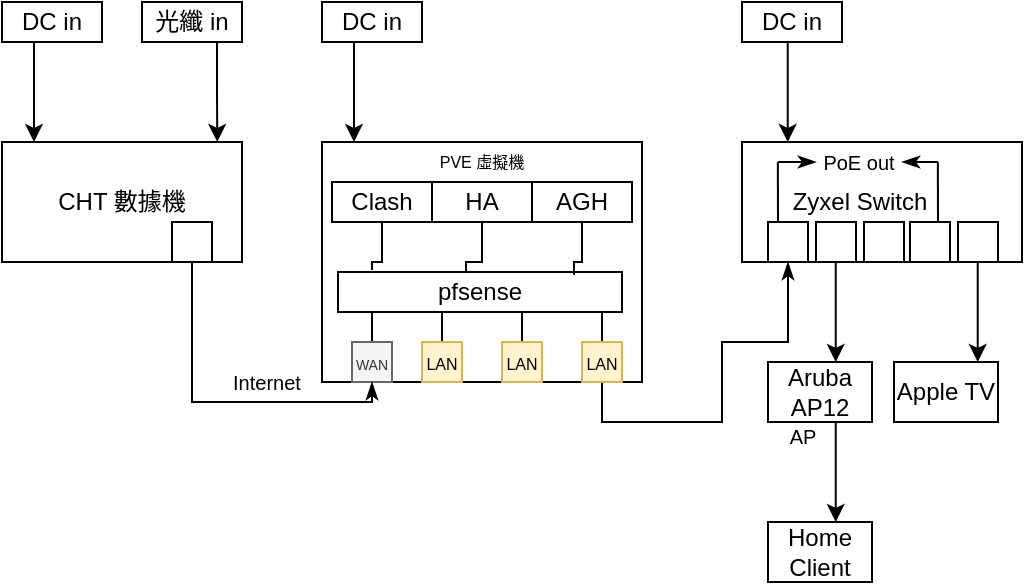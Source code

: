 <mxfile version="16.5.6" type="github"><diagram id="lQlvwoSxPYVBIgBihqYX" name="第1頁"><mxGraphModel dx="878" dy="550" grid="1" gridSize="10" guides="1" tooltips="1" connect="1" arrows="1" fold="1" page="1" pageScale="1" pageWidth="1169" pageHeight="827" math="0" shadow="0"><root><mxCell id="0"/><mxCell id="1" parent="0"/><mxCell id="x4cp4BKuBTiVMxqLc3rT-6" style="edgeStyle=orthogonalEdgeStyle;rounded=0;orthogonalLoop=1;jettySize=auto;html=1;exitX=0.5;exitY=1;exitDx=0;exitDy=0;entryX=0.25;entryY=0;entryDx=0;entryDy=0;" parent="1" edge="1"><mxGeometry relative="1" as="geometry"><mxPoint x="96" y="110" as="sourcePoint"/><mxPoint x="96" y="160.0" as="targetPoint"/></mxGeometry></mxCell><mxCell id="x4cp4BKuBTiVMxqLc3rT-2" value="DC in" style="rounded=0;whiteSpace=wrap;html=1;" parent="1" vertex="1"><mxGeometry x="80" y="90" width="50" height="20" as="geometry"/></mxCell><mxCell id="x4cp4BKuBTiVMxqLc3rT-5" value="CHT 數據機" style="rounded=0;whiteSpace=wrap;html=1;" parent="1" vertex="1"><mxGeometry x="80" y="160" width="120" height="60" as="geometry"/></mxCell><mxCell id="x4cp4BKuBTiVMxqLc3rT-8" style="edgeStyle=orthogonalEdgeStyle;rounded=0;orthogonalLoop=1;jettySize=auto;html=1;exitX=0.75;exitY=1;exitDx=0;exitDy=0;entryX=0.897;entryY=0;entryDx=0;entryDy=0;entryPerimeter=0;" parent="1" source="x4cp4BKuBTiVMxqLc3rT-7" target="x4cp4BKuBTiVMxqLc3rT-5" edge="1"><mxGeometry relative="1" as="geometry"/></mxCell><mxCell id="x4cp4BKuBTiVMxqLc3rT-7" value="光纖 in" style="rounded=0;whiteSpace=wrap;html=1;" parent="1" vertex="1"><mxGeometry x="150" y="90" width="50" height="20" as="geometry"/></mxCell><mxCell id="x4cp4BKuBTiVMxqLc3rT-9" value="" style="rounded=0;whiteSpace=wrap;html=1;" parent="1" vertex="1"><mxGeometry x="240" y="160" width="160" height="120" as="geometry"/></mxCell><mxCell id="x4cp4BKuBTiVMxqLc3rT-10" style="edgeStyle=orthogonalEdgeStyle;rounded=0;orthogonalLoop=1;jettySize=auto;html=1;exitX=0.5;exitY=1;exitDx=0;exitDy=0;entryX=0.25;entryY=0;entryDx=0;entryDy=0;" parent="1" edge="1"><mxGeometry relative="1" as="geometry"><mxPoint x="256" y="110" as="sourcePoint"/><mxPoint x="256" y="160.0" as="targetPoint"/></mxGeometry></mxCell><mxCell id="x4cp4BKuBTiVMxqLc3rT-11" value="DC in" style="rounded=0;whiteSpace=wrap;html=1;" parent="1" vertex="1"><mxGeometry x="240" y="90" width="50" height="20" as="geometry"/></mxCell><mxCell id="7k1Z_D9zOnMGs40ueJ2x-14" value="" style="edgeStyle=orthogonalEdgeStyle;rounded=0;orthogonalLoop=1;jettySize=auto;html=1;endArrow=none;endFill=0;entryX=0.119;entryY=0.989;entryDx=0;entryDy=0;entryPerimeter=0;" parent="1" source="x4cp4BKuBTiVMxqLc3rT-28" target="7k1Z_D9zOnMGs40ueJ2x-2" edge="1"><mxGeometry relative="1" as="geometry"/></mxCell><mxCell id="x4cp4BKuBTiVMxqLc3rT-28" value="&lt;font style=&quot;font-size: 7px&quot;&gt;WAN&lt;/font&gt;" style="whiteSpace=wrap;html=1;aspect=fixed;fillColor=#f5f5f5;strokeColor=#666666;fontColor=#333333;" parent="1" vertex="1"><mxGeometry x="255" y="260" width="20" height="20" as="geometry"/></mxCell><mxCell id="7k1Z_D9zOnMGs40ueJ2x-13" value="" style="edgeStyle=orthogonalEdgeStyle;rounded=0;orthogonalLoop=1;jettySize=auto;html=1;endArrow=none;endFill=0;" parent="1" source="x4cp4BKuBTiVMxqLc3rT-29" edge="1"><mxGeometry relative="1" as="geometry"><mxPoint x="300" y="240" as="targetPoint"/></mxGeometry></mxCell><mxCell id="x4cp4BKuBTiVMxqLc3rT-29" value="&lt;font style=&quot;font-size: 8px&quot;&gt;LAN&lt;/font&gt;" style="whiteSpace=wrap;html=1;aspect=fixed;fillColor=#fff2cc;strokeColor=#d6b656;" parent="1" vertex="1"><mxGeometry x="290" y="260" width="20" height="20" as="geometry"/></mxCell><mxCell id="7k1Z_D9zOnMGs40ueJ2x-15" style="edgeStyle=orthogonalEdgeStyle;rounded=0;orthogonalLoop=1;jettySize=auto;html=1;entryX=0.648;entryY=1.026;entryDx=0;entryDy=0;entryPerimeter=0;endArrow=none;endFill=0;" parent="1" source="x4cp4BKuBTiVMxqLc3rT-30" target="7k1Z_D9zOnMGs40ueJ2x-2" edge="1"><mxGeometry relative="1" as="geometry"/></mxCell><mxCell id="x4cp4BKuBTiVMxqLc3rT-30" value="&lt;span style=&quot;font-size: 8px&quot;&gt;LAN&lt;/span&gt;" style="whiteSpace=wrap;html=1;aspect=fixed;fillColor=#fff2cc;strokeColor=#d6b656;" parent="1" vertex="1"><mxGeometry x="330" y="260" width="20" height="20" as="geometry"/></mxCell><mxCell id="x4cp4BKuBTiVMxqLc3rT-38" style="edgeStyle=orthogonalEdgeStyle;rounded=0;orthogonalLoop=1;jettySize=auto;html=1;exitX=0.5;exitY=1;exitDx=0;exitDy=0;entryX=0.5;entryY=1;entryDx=0;entryDy=0;fontSize=10;endArrow=classicThin;endFill=1;" parent="1" source="x4cp4BKuBTiVMxqLc3rT-31" target="x4cp4BKuBTiVMxqLc3rT-15" edge="1"><mxGeometry relative="1" as="geometry"><Array as="points"><mxPoint x="380" y="300"/><mxPoint x="440" y="300"/><mxPoint x="440" y="260"/><mxPoint x="473" y="260"/></Array></mxGeometry></mxCell><mxCell id="7k1Z_D9zOnMGs40ueJ2x-16" style="edgeStyle=orthogonalEdgeStyle;rounded=0;orthogonalLoop=1;jettySize=auto;html=1;entryX=0.929;entryY=1;entryDx=0;entryDy=0;entryPerimeter=0;endArrow=none;endFill=0;" parent="1" source="x4cp4BKuBTiVMxqLc3rT-31" target="7k1Z_D9zOnMGs40ueJ2x-2" edge="1"><mxGeometry relative="1" as="geometry"/></mxCell><mxCell id="x4cp4BKuBTiVMxqLc3rT-31" value="&lt;span style=&quot;font-size: 8px&quot;&gt;LAN&lt;/span&gt;" style="whiteSpace=wrap;html=1;aspect=fixed;fillColor=#fff2cc;strokeColor=#d6b656;" parent="1" vertex="1"><mxGeometry x="370" y="260" width="20" height="20" as="geometry"/></mxCell><mxCell id="x4cp4BKuBTiVMxqLc3rT-41" style="edgeStyle=orthogonalEdgeStyle;rounded=0;orthogonalLoop=1;jettySize=auto;html=1;exitX=0.5;exitY=1;exitDx=0;exitDy=0;fontSize=10;endArrow=classicThin;endFill=1;entryX=0.5;entryY=1;entryDx=0;entryDy=0;" parent="1" source="x4cp4BKuBTiVMxqLc3rT-39" target="x4cp4BKuBTiVMxqLc3rT-28" edge="1"><mxGeometry relative="1" as="geometry"><mxPoint x="270" y="280" as="targetPoint"/><Array as="points"><mxPoint x="175" y="290"/><mxPoint x="265" y="290"/></Array></mxGeometry></mxCell><mxCell id="x4cp4BKuBTiVMxqLc3rT-39" value="" style="whiteSpace=wrap;html=1;aspect=fixed;" parent="1" vertex="1"><mxGeometry x="165" y="200" width="20" height="20" as="geometry"/></mxCell><mxCell id="x4cp4BKuBTiVMxqLc3rT-42" value="Internet" style="text;html=1;strokeColor=none;fillColor=none;align=center;verticalAlign=middle;whiteSpace=wrap;rounded=0;fontSize=10;" parent="1" vertex="1"><mxGeometry x="185" y="270" width="55" height="20" as="geometry"/></mxCell><mxCell id="7k1Z_D9zOnMGs40ueJ2x-1" value="" style="group" parent="1" vertex="1" connectable="0"><mxGeometry x="450" y="90" width="140" height="290" as="geometry"/></mxCell><mxCell id="x4cp4BKuBTiVMxqLc3rT-12" value="&amp;nbsp; &amp;nbsp; &amp;nbsp; &amp;nbsp;Zyxel Switch" style="rounded=0;whiteSpace=wrap;html=1;labelPosition=center;verticalLabelPosition=middle;align=left;verticalAlign=middle;spacingTop=0;" parent="7k1Z_D9zOnMGs40ueJ2x-1" vertex="1"><mxGeometry y="70" width="140" height="60" as="geometry"/></mxCell><mxCell id="x4cp4BKuBTiVMxqLc3rT-13" style="edgeStyle=orthogonalEdgeStyle;rounded=0;orthogonalLoop=1;jettySize=auto;html=1;exitX=0.5;exitY=1;exitDx=0;exitDy=0;entryX=0.25;entryY=0;entryDx=0;entryDy=0;" parent="7k1Z_D9zOnMGs40ueJ2x-1" edge="1"><mxGeometry relative="1" as="geometry"><mxPoint x="22.86" y="20" as="sourcePoint"/><mxPoint x="22.86" y="70.0" as="targetPoint"/></mxGeometry></mxCell><mxCell id="x4cp4BKuBTiVMxqLc3rT-14" value="DC in" style="rounded=0;whiteSpace=wrap;html=1;" parent="7k1Z_D9zOnMGs40ueJ2x-1" vertex="1"><mxGeometry width="50" height="20" as="geometry"/></mxCell><mxCell id="x4cp4BKuBTiVMxqLc3rT-21" style="edgeStyle=orthogonalEdgeStyle;rounded=0;orthogonalLoop=1;jettySize=auto;html=1;exitX=0.25;exitY=0;exitDx=0;exitDy=0;entryX=0.128;entryY=0.167;entryDx=0;entryDy=0;entryPerimeter=0;endArrow=none;endFill=0;" parent="7k1Z_D9zOnMGs40ueJ2x-1" source="x4cp4BKuBTiVMxqLc3rT-15" target="x4cp4BKuBTiVMxqLc3rT-12" edge="1"><mxGeometry relative="1" as="geometry"/></mxCell><mxCell id="x4cp4BKuBTiVMxqLc3rT-15" value="" style="whiteSpace=wrap;html=1;aspect=fixed;" parent="7k1Z_D9zOnMGs40ueJ2x-1" vertex="1"><mxGeometry x="13" y="110" width="20" height="20" as="geometry"/></mxCell><mxCell id="x4cp4BKuBTiVMxqLc3rT-16" value="" style="whiteSpace=wrap;html=1;aspect=fixed;" parent="7k1Z_D9zOnMGs40ueJ2x-1" vertex="1"><mxGeometry x="37" y="110" width="20" height="20" as="geometry"/></mxCell><mxCell id="x4cp4BKuBTiVMxqLc3rT-17" value="" style="whiteSpace=wrap;html=1;aspect=fixed;" parent="7k1Z_D9zOnMGs40ueJ2x-1" vertex="1"><mxGeometry x="61" y="110" width="20" height="20" as="geometry"/></mxCell><mxCell id="x4cp4BKuBTiVMxqLc3rT-18" value="" style="whiteSpace=wrap;html=1;aspect=fixed;" parent="7k1Z_D9zOnMGs40ueJ2x-1" vertex="1"><mxGeometry x="84" y="110" width="20" height="20" as="geometry"/></mxCell><mxCell id="x4cp4BKuBTiVMxqLc3rT-23" style="edgeStyle=orthogonalEdgeStyle;rounded=0;orthogonalLoop=1;jettySize=auto;html=1;exitX=0.75;exitY=0;exitDx=0;exitDy=0;entryX=0.878;entryY=0.167;entryDx=0;entryDy=0;entryPerimeter=0;endArrow=none;endFill=0;" parent="7k1Z_D9zOnMGs40ueJ2x-1" edge="1"><mxGeometry relative="1" as="geometry"><mxPoint x="98" y="110.0" as="sourcePoint"/><mxPoint x="97.92" y="80.02" as="targetPoint"/></mxGeometry></mxCell><mxCell id="x4cp4BKuBTiVMxqLc3rT-19" value="" style="whiteSpace=wrap;html=1;aspect=fixed;" parent="7k1Z_D9zOnMGs40ueJ2x-1" vertex="1"><mxGeometry x="108" y="110" width="20" height="20" as="geometry"/></mxCell><mxCell id="x4cp4BKuBTiVMxqLc3rT-25" value="" style="endArrow=classicThin;html=1;rounded=0;endFill=1;entryX=0;entryY=0.5;entryDx=0;entryDy=0;" parent="7k1Z_D9zOnMGs40ueJ2x-1" target="x4cp4BKuBTiVMxqLc3rT-27" edge="1"><mxGeometry width="50" height="50" relative="1" as="geometry"><mxPoint x="18" y="80" as="sourcePoint"/><mxPoint x="40" y="80" as="targetPoint"/></mxGeometry></mxCell><mxCell id="x4cp4BKuBTiVMxqLc3rT-26" value="" style="endArrow=classicThin;html=1;rounded=0;endFill=1;entryX=1;entryY=0.5;entryDx=0;entryDy=0;" parent="7k1Z_D9zOnMGs40ueJ2x-1" target="x4cp4BKuBTiVMxqLc3rT-27" edge="1"><mxGeometry width="50" height="50" relative="1" as="geometry"><mxPoint x="98" y="80" as="sourcePoint"/><mxPoint x="66" y="80" as="targetPoint"/></mxGeometry></mxCell><mxCell id="x4cp4BKuBTiVMxqLc3rT-27" value="PoE out" style="text;html=1;strokeColor=none;fillColor=none;align=center;verticalAlign=middle;whiteSpace=wrap;rounded=0;fontSize=10;" parent="7k1Z_D9zOnMGs40ueJ2x-1" vertex="1"><mxGeometry x="37" y="76" width="43" height="8" as="geometry"/></mxCell><mxCell id="x4cp4BKuBTiVMxqLc3rT-32" style="edgeStyle=orthogonalEdgeStyle;rounded=0;orthogonalLoop=1;jettySize=auto;html=1;exitX=0.5;exitY=1;exitDx=0;exitDy=0;entryX=0.25;entryY=0;entryDx=0;entryDy=0;" parent="7k1Z_D9zOnMGs40ueJ2x-1" edge="1"><mxGeometry relative="1" as="geometry"><mxPoint x="117.86" y="130" as="sourcePoint"/><mxPoint x="117.86" y="180.0" as="targetPoint"/></mxGeometry></mxCell><mxCell id="x4cp4BKuBTiVMxqLc3rT-33" value="Apple TV" style="rounded=0;whiteSpace=wrap;html=1;direction=south;" parent="7k1Z_D9zOnMGs40ueJ2x-1" vertex="1"><mxGeometry x="76" y="180" width="52" height="30" as="geometry"/></mxCell><mxCell id="x4cp4BKuBTiVMxqLc3rT-34" value="Aruba AP12" style="rounded=0;whiteSpace=wrap;html=1;direction=south;" parent="7k1Z_D9zOnMGs40ueJ2x-1" vertex="1"><mxGeometry x="13" y="180" width="52" height="30" as="geometry"/></mxCell><mxCell id="x4cp4BKuBTiVMxqLc3rT-35" style="edgeStyle=orthogonalEdgeStyle;rounded=0;orthogonalLoop=1;jettySize=auto;html=1;exitX=0.5;exitY=1;exitDx=0;exitDy=0;entryX=0.25;entryY=0;entryDx=0;entryDy=0;" parent="7k1Z_D9zOnMGs40ueJ2x-1" edge="1"><mxGeometry relative="1" as="geometry"><mxPoint x="46.86" y="130" as="sourcePoint"/><mxPoint x="46.86" y="180.0" as="targetPoint"/></mxGeometry></mxCell><mxCell id="x4cp4BKuBTiVMxqLc3rT-36" style="edgeStyle=orthogonalEdgeStyle;rounded=0;orthogonalLoop=1;jettySize=auto;html=1;exitX=0.5;exitY=1;exitDx=0;exitDy=0;entryX=0.25;entryY=0;entryDx=0;entryDy=0;" parent="7k1Z_D9zOnMGs40ueJ2x-1" edge="1"><mxGeometry relative="1" as="geometry"><mxPoint x="46.86" y="210" as="sourcePoint"/><mxPoint x="46.86" y="260.0" as="targetPoint"/></mxGeometry></mxCell><mxCell id="x4cp4BKuBTiVMxqLc3rT-37" value="Home Client" style="rounded=0;whiteSpace=wrap;html=1;direction=south;" parent="7k1Z_D9zOnMGs40ueJ2x-1" vertex="1"><mxGeometry x="13" y="260" width="52" height="30" as="geometry"/></mxCell><mxCell id="x4cp4BKuBTiVMxqLc3rT-45" value="AP" style="text;html=1;strokeColor=none;fillColor=none;align=center;verticalAlign=middle;whiteSpace=wrap;rounded=0;fontSize=10;" parent="7k1Z_D9zOnMGs40ueJ2x-1" vertex="1"><mxGeometry x="13" y="212" width="34.5" height="10" as="geometry"/></mxCell><mxCell id="7k1Z_D9zOnMGs40ueJ2x-2" value="pfsense" style="rounded=0;whiteSpace=wrap;html=1;" parent="1" vertex="1"><mxGeometry x="248" y="225" width="142" height="20" as="geometry"/></mxCell><mxCell id="7k1Z_D9zOnMGs40ueJ2x-20" style="edgeStyle=orthogonalEdgeStyle;rounded=0;orthogonalLoop=1;jettySize=auto;html=1;entryX=0.12;entryY=-0.05;entryDx=0;entryDy=0;entryPerimeter=0;endArrow=none;endFill=0;" parent="1" source="7k1Z_D9zOnMGs40ueJ2x-3" target="7k1Z_D9zOnMGs40ueJ2x-2" edge="1"><mxGeometry relative="1" as="geometry"/></mxCell><mxCell id="7k1Z_D9zOnMGs40ueJ2x-3" value="Clash" style="rounded=0;whiteSpace=wrap;html=1;" parent="1" vertex="1"><mxGeometry x="245" y="180" width="50" height="20" as="geometry"/></mxCell><mxCell id="7k1Z_D9zOnMGs40ueJ2x-22" style="edgeStyle=orthogonalEdgeStyle;rounded=0;orthogonalLoop=1;jettySize=auto;html=1;entryX=0.831;entryY=0.067;entryDx=0;entryDy=0;entryPerimeter=0;endArrow=none;endFill=0;" parent="1" source="7k1Z_D9zOnMGs40ueJ2x-4" target="7k1Z_D9zOnMGs40ueJ2x-2" edge="1"><mxGeometry relative="1" as="geometry"/></mxCell><mxCell id="7k1Z_D9zOnMGs40ueJ2x-4" value="AGH" style="rounded=0;whiteSpace=wrap;html=1;" parent="1" vertex="1"><mxGeometry x="345" y="180" width="50" height="20" as="geometry"/></mxCell><mxCell id="7k1Z_D9zOnMGs40ueJ2x-21" style="edgeStyle=orthogonalEdgeStyle;rounded=0;orthogonalLoop=1;jettySize=auto;html=1;entryX=0.451;entryY=0;entryDx=0;entryDy=0;entryPerimeter=0;endArrow=none;endFill=0;" parent="1" source="7k1Z_D9zOnMGs40ueJ2x-5" target="7k1Z_D9zOnMGs40ueJ2x-2" edge="1"><mxGeometry relative="1" as="geometry"/></mxCell><mxCell id="7k1Z_D9zOnMGs40ueJ2x-5" value="HA" style="rounded=0;whiteSpace=wrap;html=1;" parent="1" vertex="1"><mxGeometry x="295" y="180" width="50" height="20" as="geometry"/></mxCell><mxCell id="7k1Z_D9zOnMGs40ueJ2x-23" value="PVE 虛擬機" style="text;html=1;strokeColor=none;fillColor=none;align=center;verticalAlign=middle;whiteSpace=wrap;rounded=0;fontSize=8;" parent="1" vertex="1"><mxGeometry x="290" y="160" width="60" height="20" as="geometry"/></mxCell></root></mxGraphModel></diagram></mxfile>

